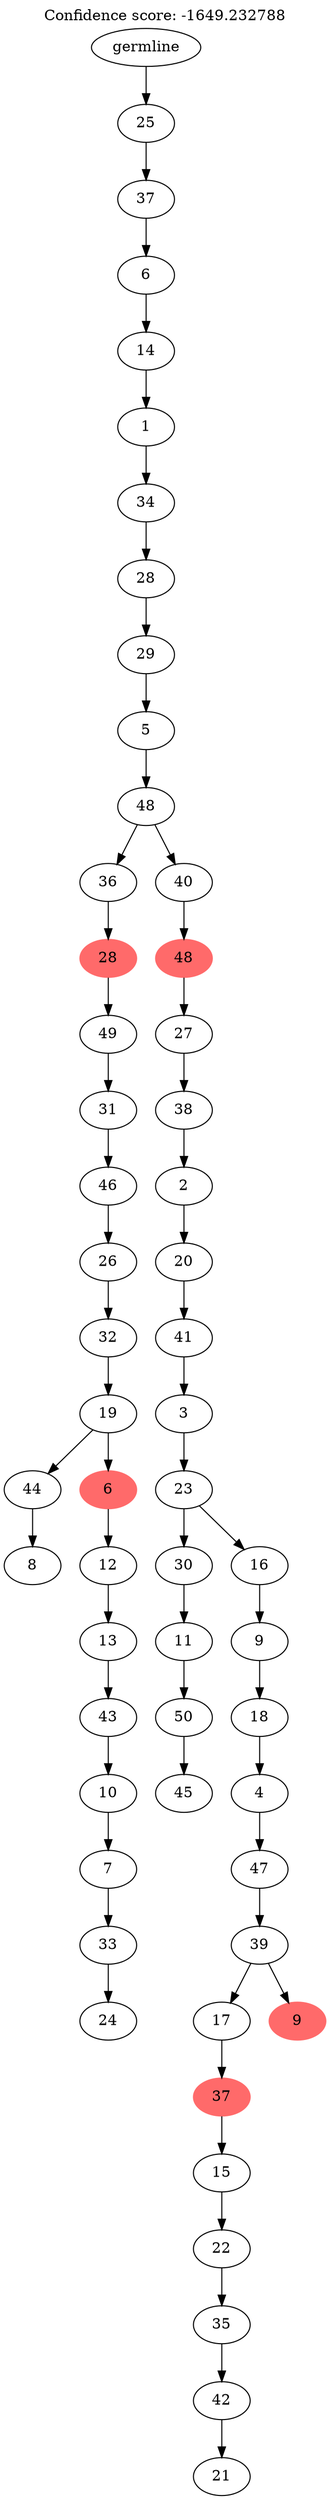 digraph g {
	"54" -> "55";
	"55" [label="8"];
	"52" -> "53";
	"53" [label="24"];
	"51" -> "52";
	"52" [label="33"];
	"50" -> "51";
	"51" [label="7"];
	"49" -> "50";
	"50" [label="10"];
	"48" -> "49";
	"49" [label="43"];
	"47" -> "48";
	"48" [label="13"];
	"46" -> "47";
	"47" [label="12"];
	"45" -> "46";
	"46" [color=indianred1, style=filled, label="6"];
	"45" -> "54";
	"54" [label="44"];
	"44" -> "45";
	"45" [label="19"];
	"43" -> "44";
	"44" [label="32"];
	"42" -> "43";
	"43" [label="26"];
	"41" -> "42";
	"42" [label="46"];
	"40" -> "41";
	"41" [label="31"];
	"39" -> "40";
	"40" [label="49"];
	"38" -> "39";
	"39" [color=indianred1, style=filled, label="28"];
	"36" -> "37";
	"37" [label="45"];
	"35" -> "36";
	"36" [label="50"];
	"34" -> "35";
	"35" [label="11"];
	"31" -> "32";
	"32" [label="21"];
	"30" -> "31";
	"31" [label="42"];
	"29" -> "30";
	"30" [label="35"];
	"28" -> "29";
	"29" [label="22"];
	"27" -> "28";
	"28" [label="15"];
	"26" -> "27";
	"27" [color=indianred1, style=filled, label="37"];
	"25" -> "26";
	"26" [label="17"];
	"25" -> "33";
	"33" [color=indianred1, style=filled, label="9"];
	"24" -> "25";
	"25" [label="39"];
	"23" -> "24";
	"24" [label="47"];
	"22" -> "23";
	"23" [label="4"];
	"21" -> "22";
	"22" [label="18"];
	"20" -> "21";
	"21" [label="9"];
	"19" -> "20";
	"20" [label="16"];
	"19" -> "34";
	"34" [label="30"];
	"18" -> "19";
	"19" [label="23"];
	"17" -> "18";
	"18" [label="3"];
	"16" -> "17";
	"17" [label="41"];
	"15" -> "16";
	"16" [label="20"];
	"14" -> "15";
	"15" [label="2"];
	"13" -> "14";
	"14" [label="38"];
	"12" -> "13";
	"13" [label="27"];
	"11" -> "12";
	"12" [color=indianred1, style=filled, label="48"];
	"10" -> "11";
	"11" [label="40"];
	"10" -> "38";
	"38" [label="36"];
	"9" -> "10";
	"10" [label="48"];
	"8" -> "9";
	"9" [label="5"];
	"7" -> "8";
	"8" [label="29"];
	"6" -> "7";
	"7" [label="28"];
	"5" -> "6";
	"6" [label="34"];
	"4" -> "5";
	"5" [label="1"];
	"3" -> "4";
	"4" [label="14"];
	"2" -> "3";
	"3" [label="6"];
	"1" -> "2";
	"2" [label="37"];
	"0" -> "1";
	"1" [label="25"];
	"0" [label="germline"];
	labelloc="t";
	label="Confidence score: -1649.232788";
}
